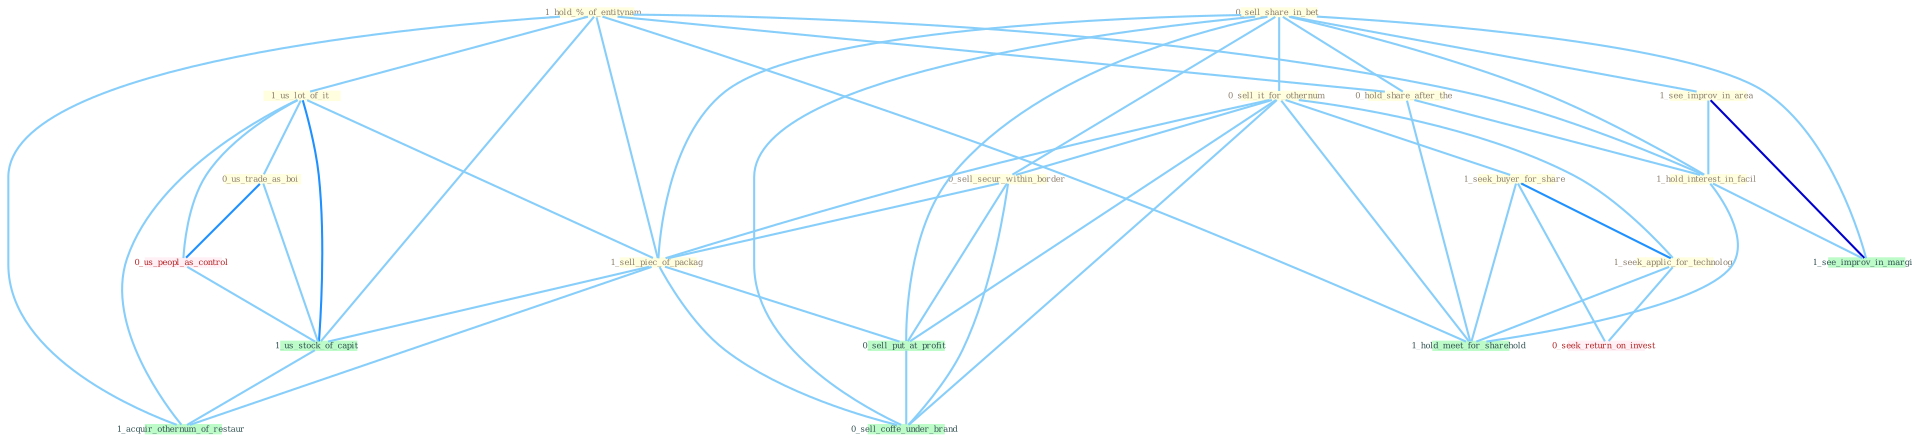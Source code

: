 Graph G{ 
    node
    [shape=polygon,style=filled,width=.5,height=.06,color="#BDFCC9",fixedsize=true,fontsize=4,
    fontcolor="#2f4f4f"];
    {node
    [color="#ffffe0", fontcolor="#8b7d6b"] "1_hold_%_of_entitynam " "0_sell_share_in_bet " "0_sell_it_for_othernum " "1_seek_buyer_for_share " "0_sell_secur_within_border " "1_see_improv_in_area " "1_us_lot_of_it " "0_hold_share_after_the " "0_us_trade_as_boi " "1_seek_applic_for_technolog " "1_sell_piec_of_packag " "1_hold_interest_in_facil "}
{node [color="#fff0f5", fontcolor="#b22222"] "0_us_peopl_as_control " "0_seek_return_on_invest "}
edge [color="#B0E2FF"];

	"1_hold_%_of_entitynam " -- "1_us_lot_of_it " [w="1", color="#87cefa" ];
	"1_hold_%_of_entitynam " -- "0_hold_share_after_the " [w="1", color="#87cefa" ];
	"1_hold_%_of_entitynam " -- "1_sell_piec_of_packag " [w="1", color="#87cefa" ];
	"1_hold_%_of_entitynam " -- "1_hold_interest_in_facil " [w="1", color="#87cefa" ];
	"1_hold_%_of_entitynam " -- "1_us_stock_of_capit " [w="1", color="#87cefa" ];
	"1_hold_%_of_entitynam " -- "1_hold_meet_for_sharehold " [w="1", color="#87cefa" ];
	"1_hold_%_of_entitynam " -- "1_acquir_othernum_of_restaur " [w="1", color="#87cefa" ];
	"0_sell_share_in_bet " -- "0_sell_it_for_othernum " [w="1", color="#87cefa" ];
	"0_sell_share_in_bet " -- "0_sell_secur_within_border " [w="1", color="#87cefa" ];
	"0_sell_share_in_bet " -- "1_see_improv_in_area " [w="1", color="#87cefa" ];
	"0_sell_share_in_bet " -- "0_hold_share_after_the " [w="1", color="#87cefa" ];
	"0_sell_share_in_bet " -- "1_sell_piec_of_packag " [w="1", color="#87cefa" ];
	"0_sell_share_in_bet " -- "1_hold_interest_in_facil " [w="1", color="#87cefa" ];
	"0_sell_share_in_bet " -- "0_sell_put_at_profit " [w="1", color="#87cefa" ];
	"0_sell_share_in_bet " -- "1_see_improv_in_margin " [w="1", color="#87cefa" ];
	"0_sell_share_in_bet " -- "0_sell_coffe_under_brand " [w="1", color="#87cefa" ];
	"0_sell_it_for_othernum " -- "1_seek_buyer_for_share " [w="1", color="#87cefa" ];
	"0_sell_it_for_othernum " -- "0_sell_secur_within_border " [w="1", color="#87cefa" ];
	"0_sell_it_for_othernum " -- "1_seek_applic_for_technolog " [w="1", color="#87cefa" ];
	"0_sell_it_for_othernum " -- "1_sell_piec_of_packag " [w="1", color="#87cefa" ];
	"0_sell_it_for_othernum " -- "0_sell_put_at_profit " [w="1", color="#87cefa" ];
	"0_sell_it_for_othernum " -- "0_sell_coffe_under_brand " [w="1", color="#87cefa" ];
	"0_sell_it_for_othernum " -- "1_hold_meet_for_sharehold " [w="1", color="#87cefa" ];
	"1_seek_buyer_for_share " -- "1_seek_applic_for_technolog " [w="2", color="#1e90ff" , len=0.8];
	"1_seek_buyer_for_share " -- "0_seek_return_on_invest " [w="1", color="#87cefa" ];
	"1_seek_buyer_for_share " -- "1_hold_meet_for_sharehold " [w="1", color="#87cefa" ];
	"0_sell_secur_within_border " -- "1_sell_piec_of_packag " [w="1", color="#87cefa" ];
	"0_sell_secur_within_border " -- "0_sell_put_at_profit " [w="1", color="#87cefa" ];
	"0_sell_secur_within_border " -- "0_sell_coffe_under_brand " [w="1", color="#87cefa" ];
	"1_see_improv_in_area " -- "1_hold_interest_in_facil " [w="1", color="#87cefa" ];
	"1_see_improv_in_area " -- "1_see_improv_in_margin " [w="3", color="#0000cd" , len=0.6];
	"1_us_lot_of_it " -- "0_us_trade_as_boi " [w="1", color="#87cefa" ];
	"1_us_lot_of_it " -- "1_sell_piec_of_packag " [w="1", color="#87cefa" ];
	"1_us_lot_of_it " -- "0_us_peopl_as_control " [w="1", color="#87cefa" ];
	"1_us_lot_of_it " -- "1_us_stock_of_capit " [w="2", color="#1e90ff" , len=0.8];
	"1_us_lot_of_it " -- "1_acquir_othernum_of_restaur " [w="1", color="#87cefa" ];
	"0_hold_share_after_the " -- "1_hold_interest_in_facil " [w="1", color="#87cefa" ];
	"0_hold_share_after_the " -- "1_hold_meet_for_sharehold " [w="1", color="#87cefa" ];
	"0_us_trade_as_boi " -- "0_us_peopl_as_control " [w="2", color="#1e90ff" , len=0.8];
	"0_us_trade_as_boi " -- "1_us_stock_of_capit " [w="1", color="#87cefa" ];
	"1_seek_applic_for_technolog " -- "0_seek_return_on_invest " [w="1", color="#87cefa" ];
	"1_seek_applic_for_technolog " -- "1_hold_meet_for_sharehold " [w="1", color="#87cefa" ];
	"1_sell_piec_of_packag " -- "0_sell_put_at_profit " [w="1", color="#87cefa" ];
	"1_sell_piec_of_packag " -- "1_us_stock_of_capit " [w="1", color="#87cefa" ];
	"1_sell_piec_of_packag " -- "0_sell_coffe_under_brand " [w="1", color="#87cefa" ];
	"1_sell_piec_of_packag " -- "1_acquir_othernum_of_restaur " [w="1", color="#87cefa" ];
	"1_hold_interest_in_facil " -- "1_see_improv_in_margin " [w="1", color="#87cefa" ];
	"1_hold_interest_in_facil " -- "1_hold_meet_for_sharehold " [w="1", color="#87cefa" ];
	"0_us_peopl_as_control " -- "1_us_stock_of_capit " [w="1", color="#87cefa" ];
	"0_sell_put_at_profit " -- "0_sell_coffe_under_brand " [w="1", color="#87cefa" ];
	"1_us_stock_of_capit " -- "1_acquir_othernum_of_restaur " [w="1", color="#87cefa" ];
}